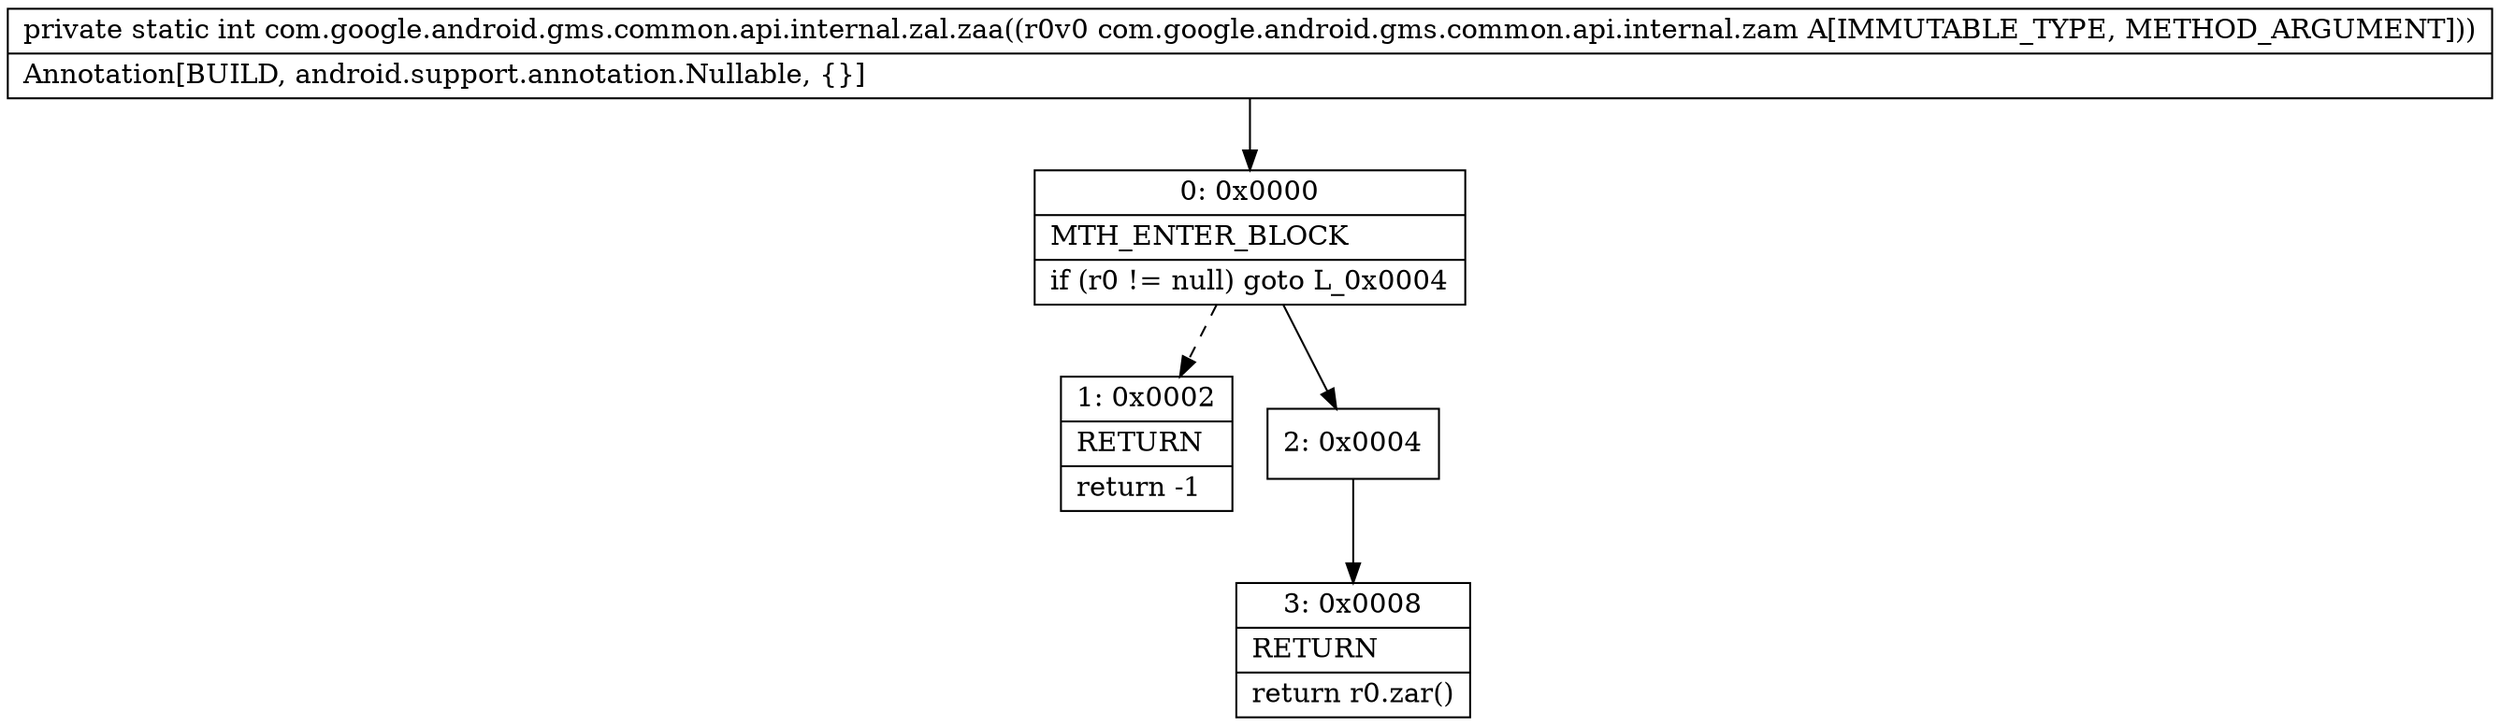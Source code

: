 digraph "CFG forcom.google.android.gms.common.api.internal.zal.zaa(Lcom\/google\/android\/gms\/common\/api\/internal\/zam;)I" {
Node_0 [shape=record,label="{0\:\ 0x0000|MTH_ENTER_BLOCK\l|if (r0 != null) goto L_0x0004\l}"];
Node_1 [shape=record,label="{1\:\ 0x0002|RETURN\l|return \-1\l}"];
Node_2 [shape=record,label="{2\:\ 0x0004}"];
Node_3 [shape=record,label="{3\:\ 0x0008|RETURN\l|return r0.zar()\l}"];
MethodNode[shape=record,label="{private static int com.google.android.gms.common.api.internal.zal.zaa((r0v0 com.google.android.gms.common.api.internal.zam A[IMMUTABLE_TYPE, METHOD_ARGUMENT]))  | Annotation[BUILD, android.support.annotation.Nullable, \{\}]\l}"];
MethodNode -> Node_0;
Node_0 -> Node_1[style=dashed];
Node_0 -> Node_2;
Node_2 -> Node_3;
}


